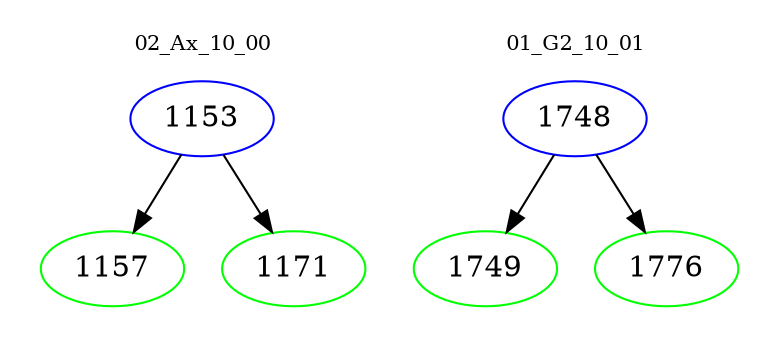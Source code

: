 digraph{
subgraph cluster_0 {
color = white
label = "02_Ax_10_00";
fontsize=10;
T0_1153 [label="1153", color="blue"]
T0_1153 -> T0_1157 [color="black"]
T0_1157 [label="1157", color="green"]
T0_1153 -> T0_1171 [color="black"]
T0_1171 [label="1171", color="green"]
}
subgraph cluster_1 {
color = white
label = "01_G2_10_01";
fontsize=10;
T1_1748 [label="1748", color="blue"]
T1_1748 -> T1_1749 [color="black"]
T1_1749 [label="1749", color="green"]
T1_1748 -> T1_1776 [color="black"]
T1_1776 [label="1776", color="green"]
}
}
